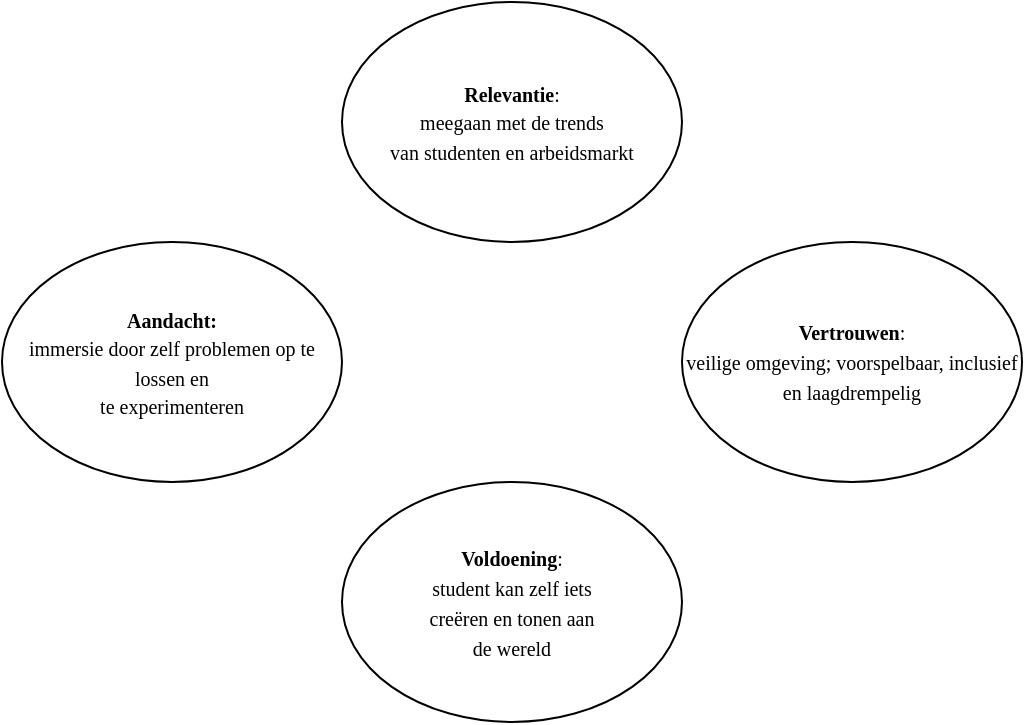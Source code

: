 <mxfile version="17.5.0" type="github">
  <diagram id="tOuzJylA-gAt7lLj_zVa" name="Page-1">
    <mxGraphModel dx="972" dy="506" grid="1" gridSize="10" guides="1" tooltips="1" connect="1" arrows="1" fold="1" page="1" pageScale="1" pageWidth="1169" pageHeight="827" math="0" shadow="0">
      <root>
        <mxCell id="0" />
        <mxCell id="1" parent="0" />
        <mxCell id="Ng_4x2TDSgGOtW9_1vtr-2" value="&lt;div&gt;&lt;font face=&quot;Verdana&quot;&gt;&lt;b&gt;&lt;font style=&quot;font-size: 10px&quot;&gt;Aandacht:&lt;/font&gt;&lt;/b&gt;&lt;/font&gt;&lt;/div&gt;&lt;div&gt;&lt;font style=&quot;font-size: 10px&quot; face=&quot;Verdana&quot;&gt;immersie door zelf problemen op te lossen en &lt;br&gt;&lt;/font&gt;&lt;/div&gt;&lt;div&gt;&lt;font style=&quot;font-size: 10px&quot; face=&quot;Verdana&quot;&gt;te experimenteren&lt;/font&gt;&lt;/div&gt;" style="ellipse;whiteSpace=wrap;html=1;" vertex="1" parent="1">
          <mxGeometry x="220" y="210" width="170" height="120" as="geometry" />
        </mxCell>
        <mxCell id="Ng_4x2TDSgGOtW9_1vtr-6" value="&lt;div&gt;&lt;font style=&quot;font-size: 10px&quot; face=&quot;Verdana&quot;&gt;&lt;b&gt;Relevantie&lt;/b&gt;: &lt;br&gt;&lt;/font&gt;&lt;/div&gt;&lt;div&gt;&lt;font style=&quot;font-size: 10px&quot; face=&quot;Verdana&quot;&gt;meegaan met de trends &lt;br&gt;&lt;/font&gt;&lt;/div&gt;&lt;div&gt;&lt;font style=&quot;font-size: 10px&quot; face=&quot;Verdana&quot;&gt;van studenten en arbeidsmarkt&lt;/font&gt;&lt;/div&gt;" style="ellipse;whiteSpace=wrap;html=1;" vertex="1" parent="1">
          <mxGeometry x="390" y="90" width="170" height="120" as="geometry" />
        </mxCell>
        <mxCell id="Ng_4x2TDSgGOtW9_1vtr-7" value="&lt;div&gt;&lt;font style=&quot;font-size: 10px&quot; face=&quot;Courier New&quot;&gt;&lt;font face=&quot;Verdana&quot;&gt;&lt;b&gt;Voldoening&lt;/b&gt;:&lt;/font&gt;&lt;/font&gt;&lt;/div&gt;&lt;div&gt;&lt;font style=&quot;font-size: 10px&quot; face=&quot;Courier New&quot;&gt;&lt;font face=&quot;Verdana&quot;&gt;student kan zelf iets &lt;br&gt;&lt;/font&gt;&lt;/font&gt;&lt;/div&gt;&lt;div&gt;&lt;font style=&quot;font-size: 10px&quot; face=&quot;Courier New&quot;&gt;&lt;font face=&quot;Verdana&quot;&gt;creëren en tonen aan &lt;br&gt;&lt;/font&gt;&lt;/font&gt;&lt;/div&gt;&lt;div&gt;&lt;font style=&quot;font-size: 10px&quot; face=&quot;Courier New&quot;&gt;&lt;font face=&quot;Verdana&quot;&gt;de wereld&lt;/font&gt;&lt;/font&gt;&lt;/div&gt;" style="ellipse;whiteSpace=wrap;html=1;" vertex="1" parent="1">
          <mxGeometry x="390" y="330" width="170" height="120" as="geometry" />
        </mxCell>
        <mxCell id="Ng_4x2TDSgGOtW9_1vtr-8" value="&lt;div&gt;&lt;font style=&quot;font-size: 10px&quot; face=&quot;Courier New&quot;&gt;&lt;font face=&quot;Verdana&quot;&gt;&lt;b&gt;Vertrouwen&lt;/b&gt;:&lt;/font&gt;&lt;/font&gt;&lt;/div&gt;&lt;div&gt;&lt;font style=&quot;font-size: 10px&quot; face=&quot;Courier New&quot;&gt;&lt;font face=&quot;Verdana&quot;&gt;veilige omgeving; voorspelbaar, inclusief &lt;br&gt;&lt;/font&gt;&lt;/font&gt;&lt;/div&gt;&lt;div&gt;&lt;font style=&quot;font-size: 10px&quot; face=&quot;Courier New&quot;&gt;&lt;font face=&quot;Verdana&quot;&gt;en laagdrempelig&lt;br&gt;&lt;/font&gt;&lt;/font&gt;&lt;/div&gt;&lt;font face=&quot;Verdana&quot;&gt;&lt;/font&gt;" style="ellipse;whiteSpace=wrap;html=1;" vertex="1" parent="1">
          <mxGeometry x="560" y="210" width="170" height="120" as="geometry" />
        </mxCell>
      </root>
    </mxGraphModel>
  </diagram>
</mxfile>
